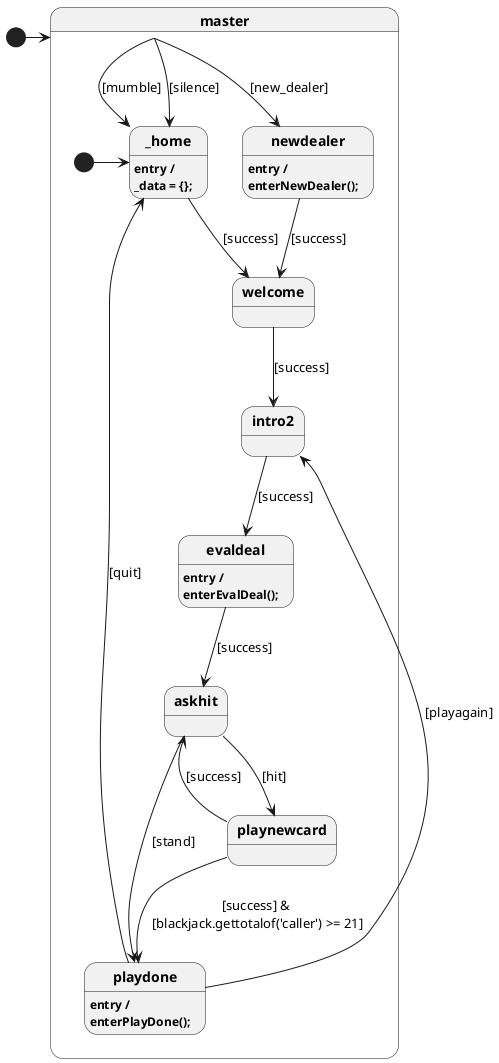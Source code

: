 @startuml

skinparam state {
  FontStyle bold
}


[*] -> master
state master {
    [*] -> _home
    master --> newdealer : [new_dealer] 

    master --> _home : [mumble] 

    master --> _home : [silence] 

_home : **entry /** 
_home :         _data = {};
    _home --> welcome : [success] 

    welcome --> intro2 : [success] 

    intro2 --> evaldeal : [success] 

evaldeal : **entry /** 
evaldeal : enterEvalDeal();
    evaldeal --> askhit : [success] 

    askhit --> playnewcard : [hit] 

    askhit --> playdone : [stand] 

    playnewcard --> playdone : [success] & \n[blackjack.gettotalof('caller') >= 21] 

    playnewcard --> askhit : [success] 

playdone : **entry /** 
playdone : enterPlayDone();
    playdone --> intro2 : [playagain] 

    playdone --> _home : [quit] 

newdealer : **entry /** 
newdealer : enterNewDealer();
    newdealer --> welcome : [success] 

}

@enduml

